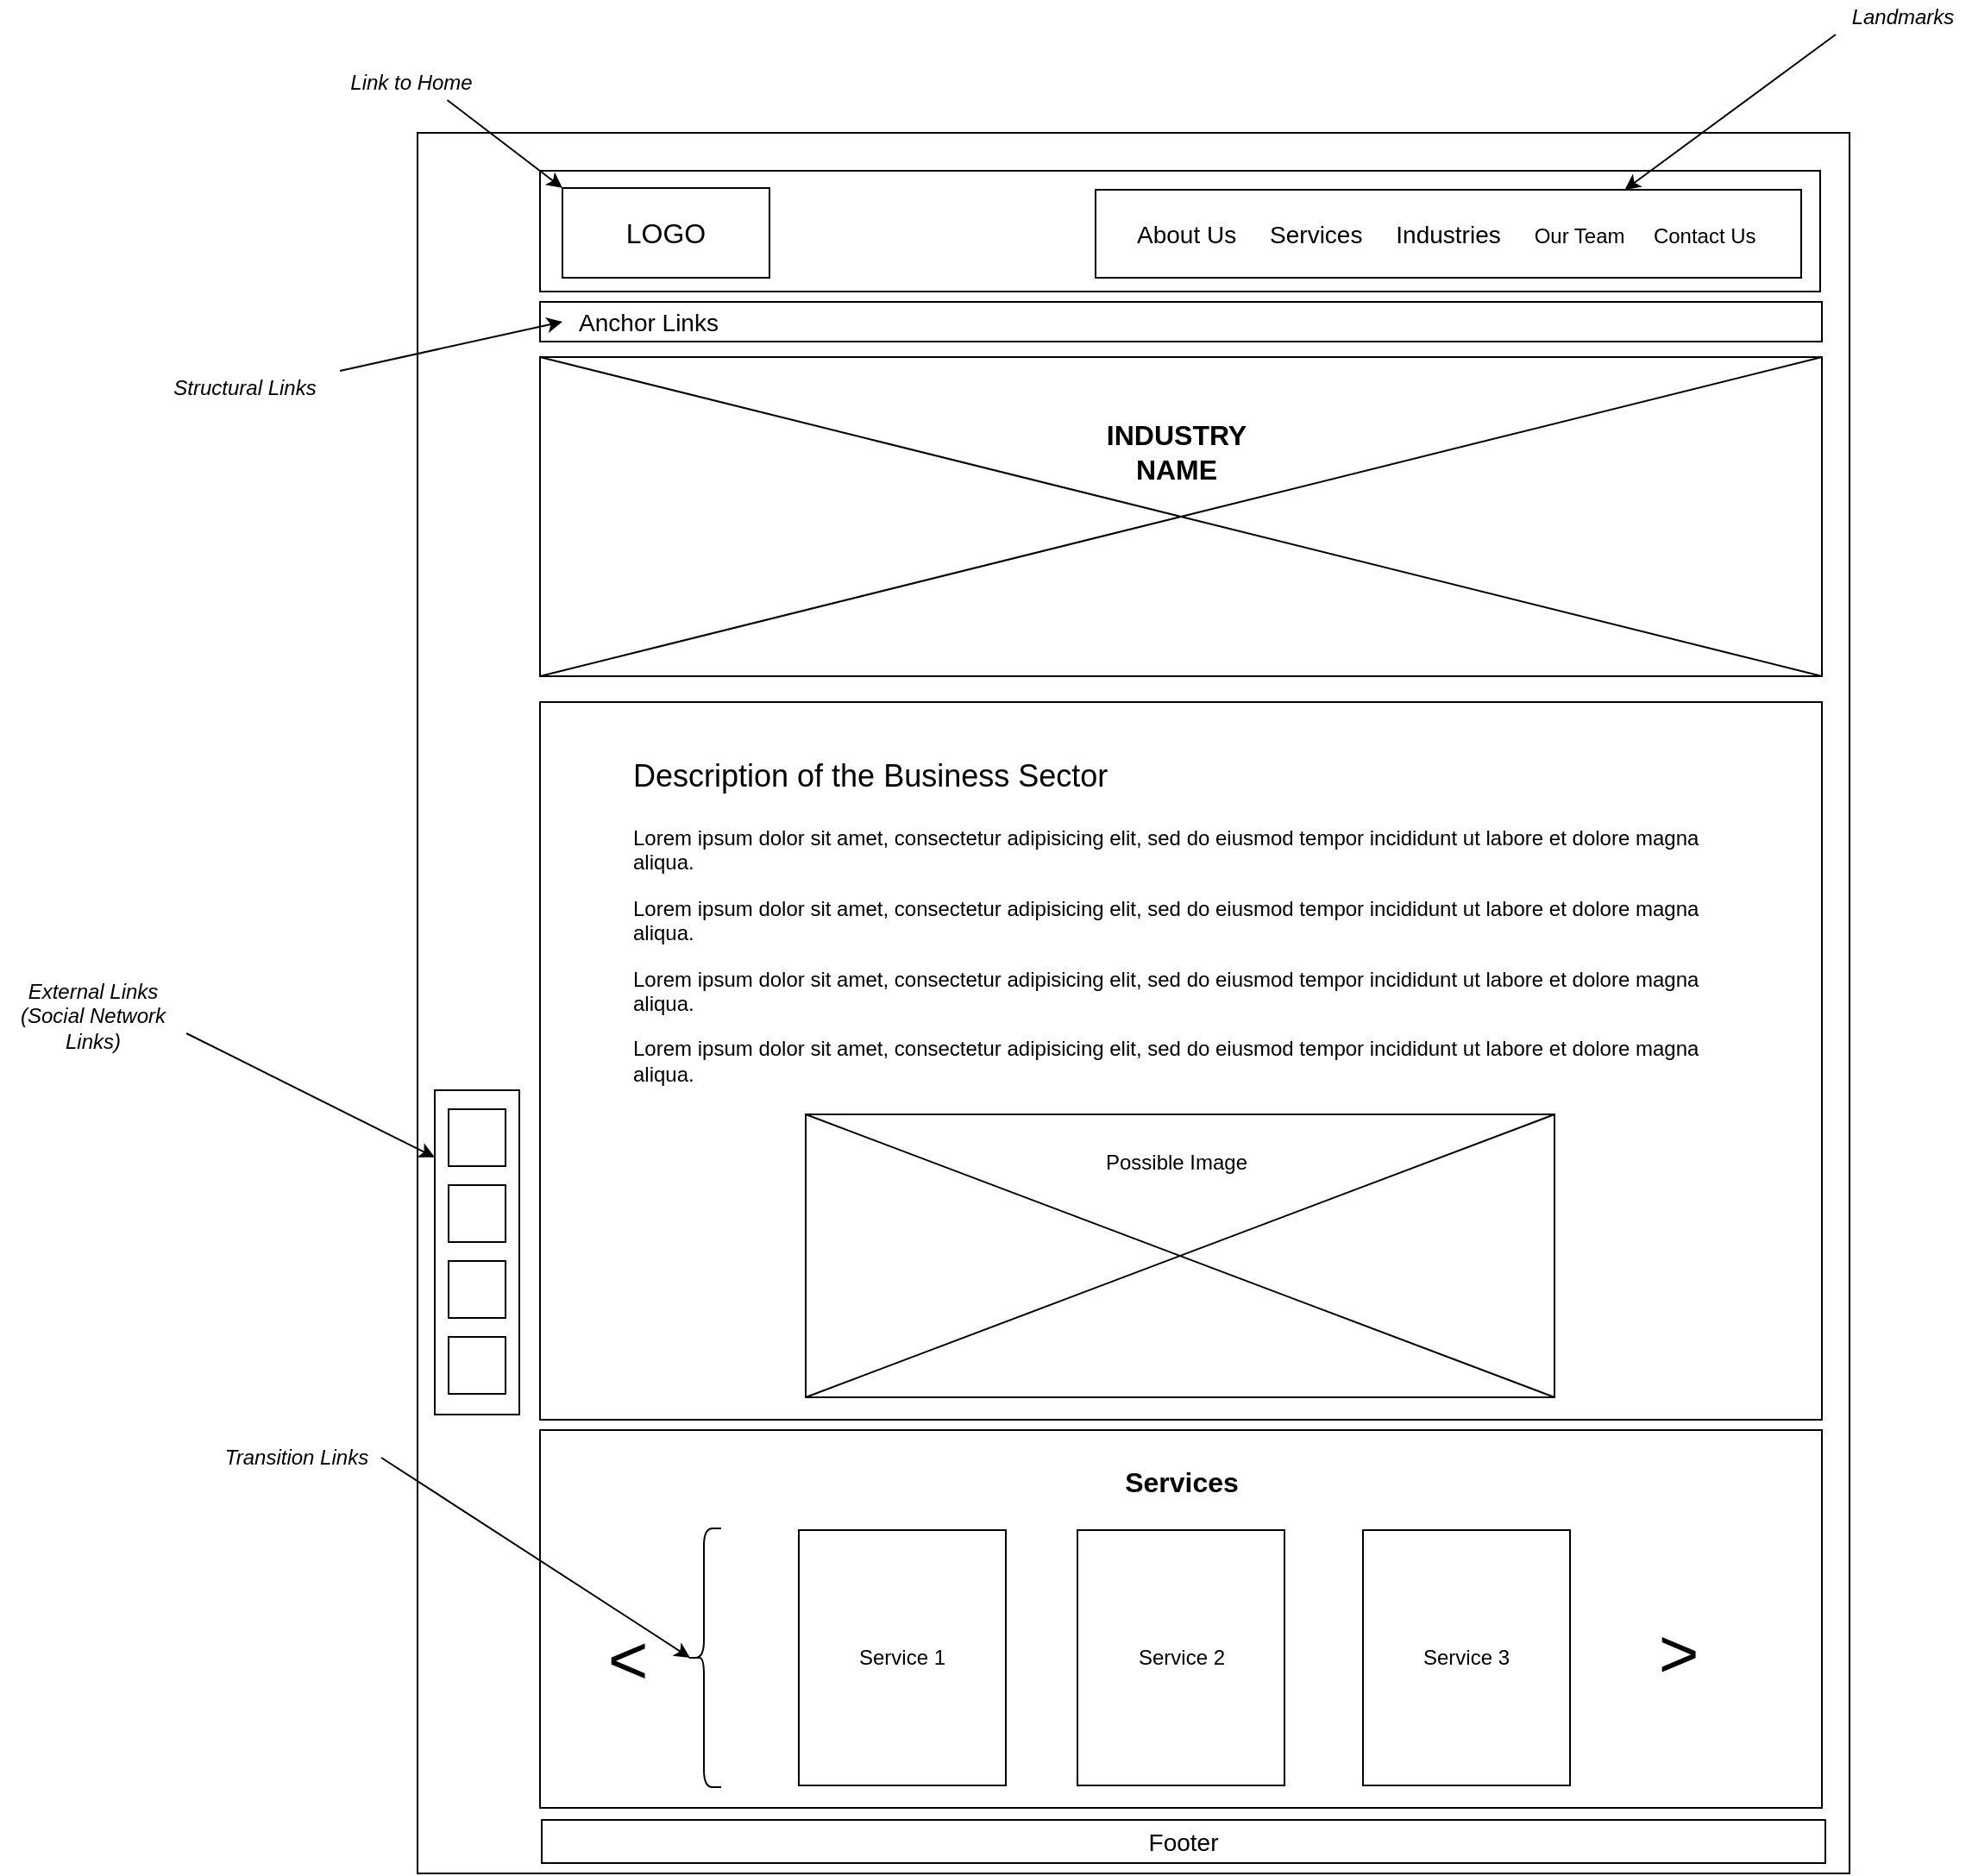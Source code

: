 <mxfile version="14.7.2" type="device"><diagram id="bfZJ3O_yfzCzBtshMFj2" name="Page-1"><mxGraphModel dx="1750" dy="1108" grid="0" gridSize="10" guides="1" tooltips="1" connect="1" arrows="1" fold="1" page="0" pageScale="1" pageWidth="850" pageHeight="1100" math="0" shadow="0"><root><mxCell id="0"/><mxCell id="1" parent="0"/><mxCell id="5kIRc8xwy0Dr3KUUknD_-1" value="" style="rounded=0;whiteSpace=wrap;html=1;fillColor=none;" parent="1" vertex="1"><mxGeometry x="14" y="-75" width="830" height="1009" as="geometry"/></mxCell><mxCell id="5kIRc8xwy0Dr3KUUknD_-2" value="" style="rounded=0;whiteSpace=wrap;html=1;fillColor=none;" parent="1" vertex="1"><mxGeometry x="85" y="-53" width="742" height="70" as="geometry"/></mxCell><mxCell id="5kIRc8xwy0Dr3KUUknD_-3" value="&lt;font style=&quot;font-size: 16px&quot;&gt;LOGO&lt;/font&gt;" style="rounded=0;whiteSpace=wrap;html=1;fillColor=none;" parent="1" vertex="1"><mxGeometry x="98" y="-43" width="120" height="52" as="geometry"/></mxCell><mxCell id="5kIRc8xwy0Dr3KUUknD_-4" value="" style="rounded=0;whiteSpace=wrap;html=1;strokeColor=#000000;fillColor=none;" parent="1" vertex="1"><mxGeometry x="407" y="-42" width="409" height="51" as="geometry"/></mxCell><mxCell id="5kIRc8xwy0Dr3KUUknD_-5" value="&lt;font style=&quot;font-size: 14px&quot;&gt;About Us&amp;nbsp;&amp;nbsp;&amp;nbsp;&amp;nbsp; Services&amp;nbsp;&amp;nbsp;&amp;nbsp;&amp;nbsp; Industries&amp;nbsp;&amp;nbsp;&amp;nbsp;&amp;nbsp; &lt;/font&gt;Our Team&amp;nbsp;&amp;nbsp;&amp;nbsp;&amp;nbsp; Contact Us" style="text;html=1;strokeColor=none;fillColor=none;align=left;verticalAlign=middle;whiteSpace=wrap;rounded=0;" parent="1" vertex="1"><mxGeometry x="429" y="-26.5" width="373" height="20" as="geometry"/></mxCell><mxCell id="5kIRc8xwy0Dr3KUUknD_-6" value="&lt;i&gt;Landmarks&lt;/i&gt;" style="text;html=1;strokeColor=none;fillColor=none;align=center;verticalAlign=middle;whiteSpace=wrap;rounded=0;" parent="1" vertex="1"><mxGeometry x="836" y="-152" width="78" height="20" as="geometry"/></mxCell><mxCell id="5kIRc8xwy0Dr3KUUknD_-7" value="" style="endArrow=classic;html=1;entryX=0.75;entryY=0;entryDx=0;entryDy=0;exitX=0;exitY=1;exitDx=0;exitDy=0;" parent="1" source="5kIRc8xwy0Dr3KUUknD_-6" target="5kIRc8xwy0Dr3KUUknD_-4" edge="1"><mxGeometry width="50" height="50" relative="1" as="geometry"><mxPoint x="879" y="-68" as="sourcePoint"/><mxPoint x="929" y="-118" as="targetPoint"/></mxGeometry></mxCell><mxCell id="5kIRc8xwy0Dr3KUUknD_-8" value="" style="endArrow=classic;html=1;entryX=0;entryY=0;entryDx=0;entryDy=0;exitX=0.75;exitY=1;exitDx=0;exitDy=0;" parent="1" source="5kIRc8xwy0Dr3KUUknD_-9" target="5kIRc8xwy0Dr3KUUknD_-3" edge="1"><mxGeometry width="50" height="50" relative="1" as="geometry"><mxPoint x="18" y="-91.0" as="sourcePoint"/><mxPoint x="68" y="-141" as="targetPoint"/></mxGeometry></mxCell><mxCell id="5kIRc8xwy0Dr3KUUknD_-9" value="&lt;i&gt;Link to Home&lt;/i&gt;" style="text;html=1;strokeColor=none;fillColor=none;align=center;verticalAlign=middle;whiteSpace=wrap;rounded=0;" parent="1" vertex="1"><mxGeometry x="-31" y="-114" width="83" height="20" as="geometry"/></mxCell><mxCell id="5kIRc8xwy0Dr3KUUknD_-10" value="" style="rounded=0;whiteSpace=wrap;html=1;fillColor=none;strokeColor=#000000;" parent="1" vertex="1"><mxGeometry x="85" y="23" width="743" height="23" as="geometry"/></mxCell><mxCell id="5kIRc8xwy0Dr3KUUknD_-11" value="&lt;font style=&quot;font-size: 14px&quot;&gt;Anchor Links&lt;/font&gt;" style="text;html=1;strokeColor=none;fillColor=none;align=center;verticalAlign=middle;whiteSpace=wrap;rounded=0;" parent="1" vertex="1"><mxGeometry x="98" y="26.5" width="100" height="16" as="geometry"/></mxCell><mxCell id="5kIRc8xwy0Dr3KUUknD_-12" value="&lt;i&gt;Structural Links&lt;/i&gt;" style="text;html=1;strokeColor=none;fillColor=none;align=center;verticalAlign=middle;whiteSpace=wrap;rounded=0;" parent="1" vertex="1"><mxGeometry x="-141" y="63" width="110" height="20" as="geometry"/></mxCell><mxCell id="5kIRc8xwy0Dr3KUUknD_-13" value="" style="endArrow=classic;html=1;entryX=0;entryY=0.5;entryDx=0;entryDy=0;exitX=1;exitY=0;exitDx=0;exitDy=0;" parent="1" source="5kIRc8xwy0Dr3KUUknD_-12" target="5kIRc8xwy0Dr3KUUknD_-11" edge="1"><mxGeometry width="50" height="50" relative="1" as="geometry"><mxPoint x="-22" y="32.0" as="sourcePoint"/><mxPoint x="28" y="-18" as="targetPoint"/></mxGeometry></mxCell><mxCell id="5kIRc8xwy0Dr3KUUknD_-14" value="" style="rounded=0;whiteSpace=wrap;html=1;fillColor=none;strokeColor=#000000;" parent="1" vertex="1"><mxGeometry x="85" y="55" width="743" height="185" as="geometry"/></mxCell><mxCell id="5kIRc8xwy0Dr3KUUknD_-15" value="" style="endArrow=none;html=1;entryX=0;entryY=0;entryDx=0;entryDy=0;exitX=1;exitY=1;exitDx=0;exitDy=0;" parent="1" source="5kIRc8xwy0Dr3KUUknD_-14" target="5kIRc8xwy0Dr3KUUknD_-14" edge="1"><mxGeometry width="50" height="50" relative="1" as="geometry"><mxPoint x="494" y="106" as="sourcePoint"/><mxPoint x="544" y="56" as="targetPoint"/></mxGeometry></mxCell><mxCell id="5kIRc8xwy0Dr3KUUknD_-16" value="" style="endArrow=none;html=1;entryX=1;entryY=0;entryDx=0;entryDy=0;exitX=0;exitY=1;exitDx=0;exitDy=0;" parent="1" source="5kIRc8xwy0Dr3KUUknD_-14" target="5kIRc8xwy0Dr3KUUknD_-14" edge="1"><mxGeometry width="50" height="50" relative="1" as="geometry"><mxPoint x="494" y="106" as="sourcePoint"/><mxPoint x="544" y="56" as="targetPoint"/></mxGeometry></mxCell><mxCell id="5kIRc8xwy0Dr3KUUknD_-17" value="&lt;b&gt;&lt;font style=&quot;font-size: 16px&quot;&gt;INDUSTRY NAME&lt;br&gt;&lt;/font&gt;&lt;/b&gt;" style="text;html=1;strokeColor=none;fillColor=none;align=center;verticalAlign=middle;whiteSpace=wrap;rounded=0;" parent="1" vertex="1"><mxGeometry x="388" y="100" width="132" height="20" as="geometry"/></mxCell><mxCell id="5kIRc8xwy0Dr3KUUknD_-18" value="" style="rounded=0;whiteSpace=wrap;html=1;fillColor=none;strokeColor=#000000;" parent="1" vertex="1"><mxGeometry x="85" y="255" width="743" height="416" as="geometry"/></mxCell><mxCell id="5kIRc8xwy0Dr3KUUknD_-19" value="&lt;h1&gt;&lt;span style=&quot;font-weight: normal&quot;&gt;&lt;font style=&quot;font-size: 18px&quot;&gt;Description of the Business Sector&lt;/font&gt;&lt;/span&gt;&lt;br&gt;&lt;/h1&gt;&lt;p&gt;Lorem ipsum dolor sit amet, consectetur adipisicing elit, sed do eiusmod tempor incididunt ut labore et dolore magna aliqua. &lt;br&gt;&lt;/p&gt;&lt;p&gt;Lorem ipsum dolor sit amet, consectetur adipisicing elit, sed do eiusmod tempor incididunt ut labore et dolore magna aliqua.&lt;/p&gt;&lt;p&gt;Lorem ipsum dolor sit amet, consectetur adipisicing elit, sed do eiusmod tempor incididunt ut labore et dolore magna aliqua.&lt;/p&gt;&lt;p&gt;Lorem ipsum dolor sit amet, consectetur adipisicing elit, sed do eiusmod tempor incididunt ut labore et dolore magna aliqua.&lt;/p&gt;" style="text;html=1;strokeColor=none;fillColor=none;spacing=5;spacingTop=-20;whiteSpace=wrap;overflow=hidden;rounded=0;" parent="1" vertex="1"><mxGeometry x="134" y="276" width="644" height="218" as="geometry"/></mxCell><mxCell id="5kIRc8xwy0Dr3KUUknD_-20" value="" style="rounded=0;whiteSpace=wrap;html=1;strokeColor=#000000;fillColor=none;" parent="1" vertex="1"><mxGeometry x="239" y="494" width="434" height="164" as="geometry"/></mxCell><mxCell id="5kIRc8xwy0Dr3KUUknD_-21" value="" style="endArrow=none;html=1;entryX=1;entryY=1;entryDx=0;entryDy=0;exitX=0;exitY=0;exitDx=0;exitDy=0;" parent="1" source="5kIRc8xwy0Dr3KUUknD_-20" target="5kIRc8xwy0Dr3KUUknD_-20" edge="1"><mxGeometry width="50" height="50" relative="1" as="geometry"><mxPoint x="494" y="443" as="sourcePoint"/><mxPoint x="544" y="393" as="targetPoint"/></mxGeometry></mxCell><mxCell id="5kIRc8xwy0Dr3KUUknD_-22" value="" style="endArrow=none;html=1;entryX=1;entryY=0;entryDx=0;entryDy=0;exitX=0;exitY=1;exitDx=0;exitDy=0;" parent="1" source="5kIRc8xwy0Dr3KUUknD_-20" target="5kIRc8xwy0Dr3KUUknD_-20" edge="1"><mxGeometry width="50" height="50" relative="1" as="geometry"><mxPoint x="494" y="443" as="sourcePoint"/><mxPoint x="544" y="393" as="targetPoint"/></mxGeometry></mxCell><mxCell id="5kIRc8xwy0Dr3KUUknD_-23" value="Possible Image" style="text;html=1;strokeColor=none;fillColor=none;align=center;verticalAlign=middle;whiteSpace=wrap;rounded=0;" parent="1" vertex="1"><mxGeometry x="353" y="512" width="202" height="20" as="geometry"/></mxCell><mxCell id="5kIRc8xwy0Dr3KUUknD_-24" value="" style="group" parent="1" vertex="1" connectable="0"><mxGeometry x="85" y="677" width="765" height="223" as="geometry"/></mxCell><mxCell id="5kIRc8xwy0Dr3KUUknD_-25" value="" style="rounded=0;whiteSpace=wrap;html=1;fillColor=none;strokeColor=#000000;" parent="5kIRc8xwy0Dr3KUUknD_-24" vertex="1"><mxGeometry width="743" height="219" as="geometry"/></mxCell><mxCell id="5kIRc8xwy0Dr3KUUknD_-26" value="&lt;font style=&quot;font-size: 40px&quot;&gt;&amp;lt;&lt;/font&gt;" style="text;html=1;strokeColor=none;fillColor=none;align=center;verticalAlign=middle;whiteSpace=wrap;rounded=0;" parent="5kIRc8xwy0Dr3KUUknD_-24" vertex="1"><mxGeometry x="31" y="103.518" width="40" height="56.965" as="geometry"/></mxCell><mxCell id="5kIRc8xwy0Dr3KUUknD_-27" value="&lt;font style=&quot;font-size: 40px&quot;&gt;&amp;lt;&lt;/font&gt;" style="text;html=1;strokeColor=none;fillColor=none;align=center;verticalAlign=middle;whiteSpace=wrap;rounded=0;rotation=-180;" parent="5kIRc8xwy0Dr3KUUknD_-24" vertex="1"><mxGeometry x="640" y="103.517" width="40" height="56.965" as="geometry"/></mxCell><mxCell id="5kIRc8xwy0Dr3KUUknD_-28" value="" style="shape=curlyBracket;whiteSpace=wrap;html=1;rounded=1;strokeColor=#000000;fillColor=none;" parent="5kIRc8xwy0Dr3KUUknD_-24" vertex="1"><mxGeometry x="85" y="57" width="20" height="150" as="geometry"/></mxCell><mxCell id="5kIRc8xwy0Dr3KUUknD_-29" value="" style="rounded=0;whiteSpace=wrap;html=1;fillColor=none;strokeColor=#000000;" parent="5kIRc8xwy0Dr3KUUknD_-24" vertex="1"><mxGeometry x="150" y="58" width="120" height="148" as="geometry"/></mxCell><mxCell id="5kIRc8xwy0Dr3KUUknD_-30" value="Service 1" style="text;html=1;strokeColor=none;fillColor=none;align=center;verticalAlign=middle;whiteSpace=wrap;rounded=0;" parent="5kIRc8xwy0Dr3KUUknD_-24" vertex="1"><mxGeometry x="177" y="119.342" width="66" height="25.318" as="geometry"/></mxCell><mxCell id="5kIRc8xwy0Dr3KUUknD_-31" value="" style="rounded=0;whiteSpace=wrap;html=1;fillColor=none;strokeColor=#000000;" parent="5kIRc8xwy0Dr3KUUknD_-24" vertex="1"><mxGeometry x="311.5" y="58" width="120" height="148" as="geometry"/></mxCell><mxCell id="5kIRc8xwy0Dr3KUUknD_-32" value="" style="rounded=0;whiteSpace=wrap;html=1;fillColor=none;strokeColor=#000000;" parent="5kIRc8xwy0Dr3KUUknD_-24" vertex="1"><mxGeometry x="477" y="58" width="120" height="148" as="geometry"/></mxCell><mxCell id="5kIRc8xwy0Dr3KUUknD_-33" value="Service 2" style="text;html=1;strokeColor=none;fillColor=none;align=center;verticalAlign=middle;whiteSpace=wrap;rounded=0;" parent="5kIRc8xwy0Dr3KUUknD_-24" vertex="1"><mxGeometry x="338.5" y="119.342" width="66" height="25.318" as="geometry"/></mxCell><mxCell id="5kIRc8xwy0Dr3KUUknD_-34" value="Service 3" style="text;html=1;strokeColor=none;fillColor=none;align=center;verticalAlign=middle;whiteSpace=wrap;rounded=0;" parent="5kIRc8xwy0Dr3KUUknD_-24" vertex="1"><mxGeometry x="504" y="119.342" width="66" height="25.318" as="geometry"/></mxCell><mxCell id="5kIRc8xwy0Dr3KUUknD_-35" value="&lt;font size=&quot;1&quot;&gt;&lt;b style=&quot;font-size: 16px&quot;&gt;Services&lt;/b&gt;&lt;/font&gt;" style="text;html=1;strokeColor=none;fillColor=none;align=center;verticalAlign=middle;whiteSpace=wrap;rounded=0;" parent="5kIRc8xwy0Dr3KUUknD_-24" vertex="1"><mxGeometry x="291.75" y="20" width="159.5" height="20" as="geometry"/></mxCell><mxCell id="5kIRc8xwy0Dr3KUUknD_-36" value="&lt;font style=&quot;font-size: 14px&quot;&gt;Footer&lt;/font&gt;" style="rounded=0;whiteSpace=wrap;html=1;strokeColor=#000000;fillColor=none;" parent="1" vertex="1"><mxGeometry x="86" y="903" width="744" height="25" as="geometry"/></mxCell><mxCell id="5kIRc8xwy0Dr3KUUknD_-37" value="" style="rounded=0;whiteSpace=wrap;html=1;strokeColor=#000000;fillColor=none;" parent="1" vertex="1"><mxGeometry x="24" y="480" width="49" height="188" as="geometry"/></mxCell><mxCell id="5kIRc8xwy0Dr3KUUknD_-38" value="" style="whiteSpace=wrap;html=1;aspect=fixed;strokeColor=#000000;fillColor=none;" parent="1" vertex="1"><mxGeometry x="32" y="491" width="33" height="33" as="geometry"/></mxCell><mxCell id="5kIRc8xwy0Dr3KUUknD_-39" value="" style="whiteSpace=wrap;html=1;aspect=fixed;strokeColor=#000000;fillColor=none;" parent="1" vertex="1"><mxGeometry x="32" y="535" width="33" height="33" as="geometry"/></mxCell><mxCell id="5kIRc8xwy0Dr3KUUknD_-40" value="" style="whiteSpace=wrap;html=1;aspect=fixed;strokeColor=#000000;fillColor=none;" parent="1" vertex="1"><mxGeometry x="32" y="579" width="33" height="33" as="geometry"/></mxCell><mxCell id="5kIRc8xwy0Dr3KUUknD_-41" value="" style="whiteSpace=wrap;html=1;aspect=fixed;strokeColor=#000000;fillColor=none;" parent="1" vertex="1"><mxGeometry x="32" y="623" width="33" height="33" as="geometry"/></mxCell><mxCell id="5kIRc8xwy0Dr3KUUknD_-42" value="&lt;i&gt;External Links (Social Network Links)&lt;/i&gt;" style="text;html=1;strokeColor=none;fillColor=none;align=center;verticalAlign=middle;whiteSpace=wrap;rounded=0;" parent="1" vertex="1"><mxGeometry x="-228" y="427" width="108" height="20" as="geometry"/></mxCell><mxCell id="5kIRc8xwy0Dr3KUUknD_-43" value="" style="endArrow=classic;html=1;entryX=0;entryY=0.207;entryDx=0;entryDy=0;entryPerimeter=0;exitX=1;exitY=1;exitDx=0;exitDy=0;" parent="1" source="5kIRc8xwy0Dr3KUUknD_-42" target="5kIRc8xwy0Dr3KUUknD_-37" edge="1"><mxGeometry width="50" height="50" relative="1" as="geometry"><mxPoint x="-111" y="602.0" as="sourcePoint"/><mxPoint x="-61" y="552" as="targetPoint"/></mxGeometry></mxCell><mxCell id="5kIRc8xwy0Dr3KUUknD_-44" value="&lt;i&gt;Transition Links&lt;/i&gt;" style="text;html=1;strokeColor=none;fillColor=none;align=center;verticalAlign=middle;whiteSpace=wrap;rounded=0;" parent="1" vertex="1"><mxGeometry x="-105" y="683" width="98" height="20" as="geometry"/></mxCell><mxCell id="5kIRc8xwy0Dr3KUUknD_-45" value="" style="endArrow=classic;html=1;exitX=1;exitY=0.5;exitDx=0;exitDy=0;entryX=0.1;entryY=0.5;entryDx=0;entryDy=0;entryPerimeter=0;" parent="1" source="5kIRc8xwy0Dr3KUUknD_-44" target="5kIRc8xwy0Dr3KUUknD_-28" edge="1"><mxGeometry width="50" height="50" relative="1" as="geometry"><mxPoint x="-114" y="1004.0" as="sourcePoint"/><mxPoint x="-64" y="954" as="targetPoint"/></mxGeometry></mxCell></root></mxGraphModel></diagram></mxfile>